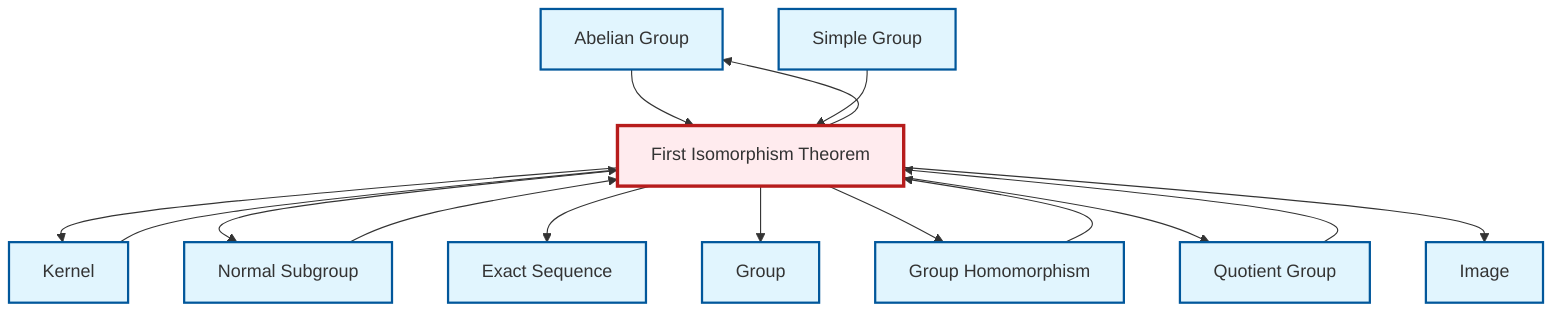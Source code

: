 graph TD
    classDef definition fill:#e1f5fe,stroke:#01579b,stroke-width:2px
    classDef theorem fill:#f3e5f5,stroke:#4a148c,stroke-width:2px
    classDef axiom fill:#fff3e0,stroke:#e65100,stroke-width:2px
    classDef example fill:#e8f5e9,stroke:#1b5e20,stroke-width:2px
    classDef current fill:#ffebee,stroke:#b71c1c,stroke-width:3px
    def-exact-sequence["Exact Sequence"]:::definition
    def-group["Group"]:::definition
    def-abelian-group["Abelian Group"]:::definition
    def-kernel["Kernel"]:::definition
    thm-first-isomorphism["First Isomorphism Theorem"]:::theorem
    def-image["Image"]:::definition
    def-homomorphism["Group Homomorphism"]:::definition
    def-simple-group["Simple Group"]:::definition
    def-normal-subgroup["Normal Subgroup"]:::definition
    def-quotient-group["Quotient Group"]:::definition
    thm-first-isomorphism --> def-kernel
    def-kernel --> thm-first-isomorphism
    def-homomorphism --> thm-first-isomorphism
    thm-first-isomorphism --> def-abelian-group
    thm-first-isomorphism --> def-normal-subgroup
    def-normal-subgroup --> thm-first-isomorphism
    def-abelian-group --> thm-first-isomorphism
    thm-first-isomorphism --> def-exact-sequence
    thm-first-isomorphism --> def-group
    thm-first-isomorphism --> def-homomorphism
    thm-first-isomorphism --> def-quotient-group
    def-quotient-group --> thm-first-isomorphism
    def-simple-group --> thm-first-isomorphism
    thm-first-isomorphism --> def-image
    class thm-first-isomorphism current